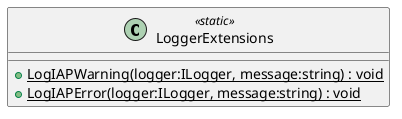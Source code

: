 @startuml
class LoggerExtensions <<static>> {
    + {static} LogIAPWarning(logger:ILogger, message:string) : void
    + {static} LogIAPError(logger:ILogger, message:string) : void
}
@enduml
